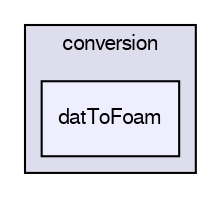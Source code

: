 digraph "applications/utilities/mesh/conversion/datToFoam" {
  bgcolor=transparent;
  compound=true
  node [ fontsize="10", fontname="FreeSans"];
  edge [ labelfontsize="10", labelfontname="FreeSans"];
  subgraph clusterdir_5148cfe1bce83bc5fdc09a52963260a1 {
    graph [ bgcolor="#ddddee", pencolor="black", label="conversion" fontname="FreeSans", fontsize="10", URL="dir_5148cfe1bce83bc5fdc09a52963260a1.html"]
  dir_2b9166bac7a93a047483cf2792b9e951 [shape=box, label="datToFoam", style="filled", fillcolor="#eeeeff", pencolor="black", URL="dir_2b9166bac7a93a047483cf2792b9e951.html"];
  }
}

